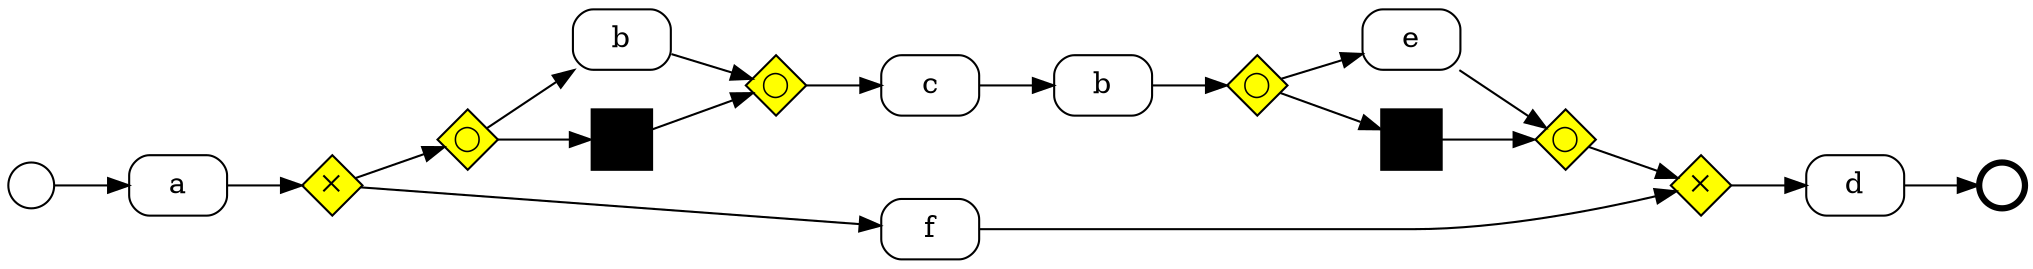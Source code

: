 digraph G {
  rankdir=LR;

  subgraph place {
    node [shape=circle,fixedsize=true,label="",height=.3,width=.3];
    in;
    out[penwidth=3];
  }
  subgraph xorgate {
    node [shape=diamond,fixedsize=true,width=.4,height=.4,label=<&#x2715;>,fontsize=12,style=filled,fillcolor=yellow]
    x1;x2;
  }
  subgraph andgate {
  node [shape=diamond,fixedsize=true,width=.4,height=.4 label=<&#43;>,fontsize=20,style=filled,fillcolor=yellow]
  }
  subgraph optgate {
    node [shape=diamond,fixedsize=true,width=.4,height=.4,label=<&#9711;>,fontsize=12,style=filled,fillcolor=yellow]
    o1;o2;o3;o4;
  }
  subgraph transitions {
    node [shape=Mrecord,height=0.4,width=.65];
    a; ba [label ="b"]; bb [label ="b"]; c; d; e; f
  }
  subgraph skip {
    node [shape=rect,label="",height=0.4,width=.4,style=filled,fillcolor=black];
    s1;s2;
  }

  # align horizontally
  {edge [weight=1]; a;d}

  in->a->x1;
  x1->o1->ba->o2;
  x1->f->x2;
  o2->c->bb->o3;
  o3->e->o4
  o3->s2->o4;
  o4->x2;
  o1->s1->o2;
  x2->d->out
  # align vertically
  {rank=same; c;f}
}